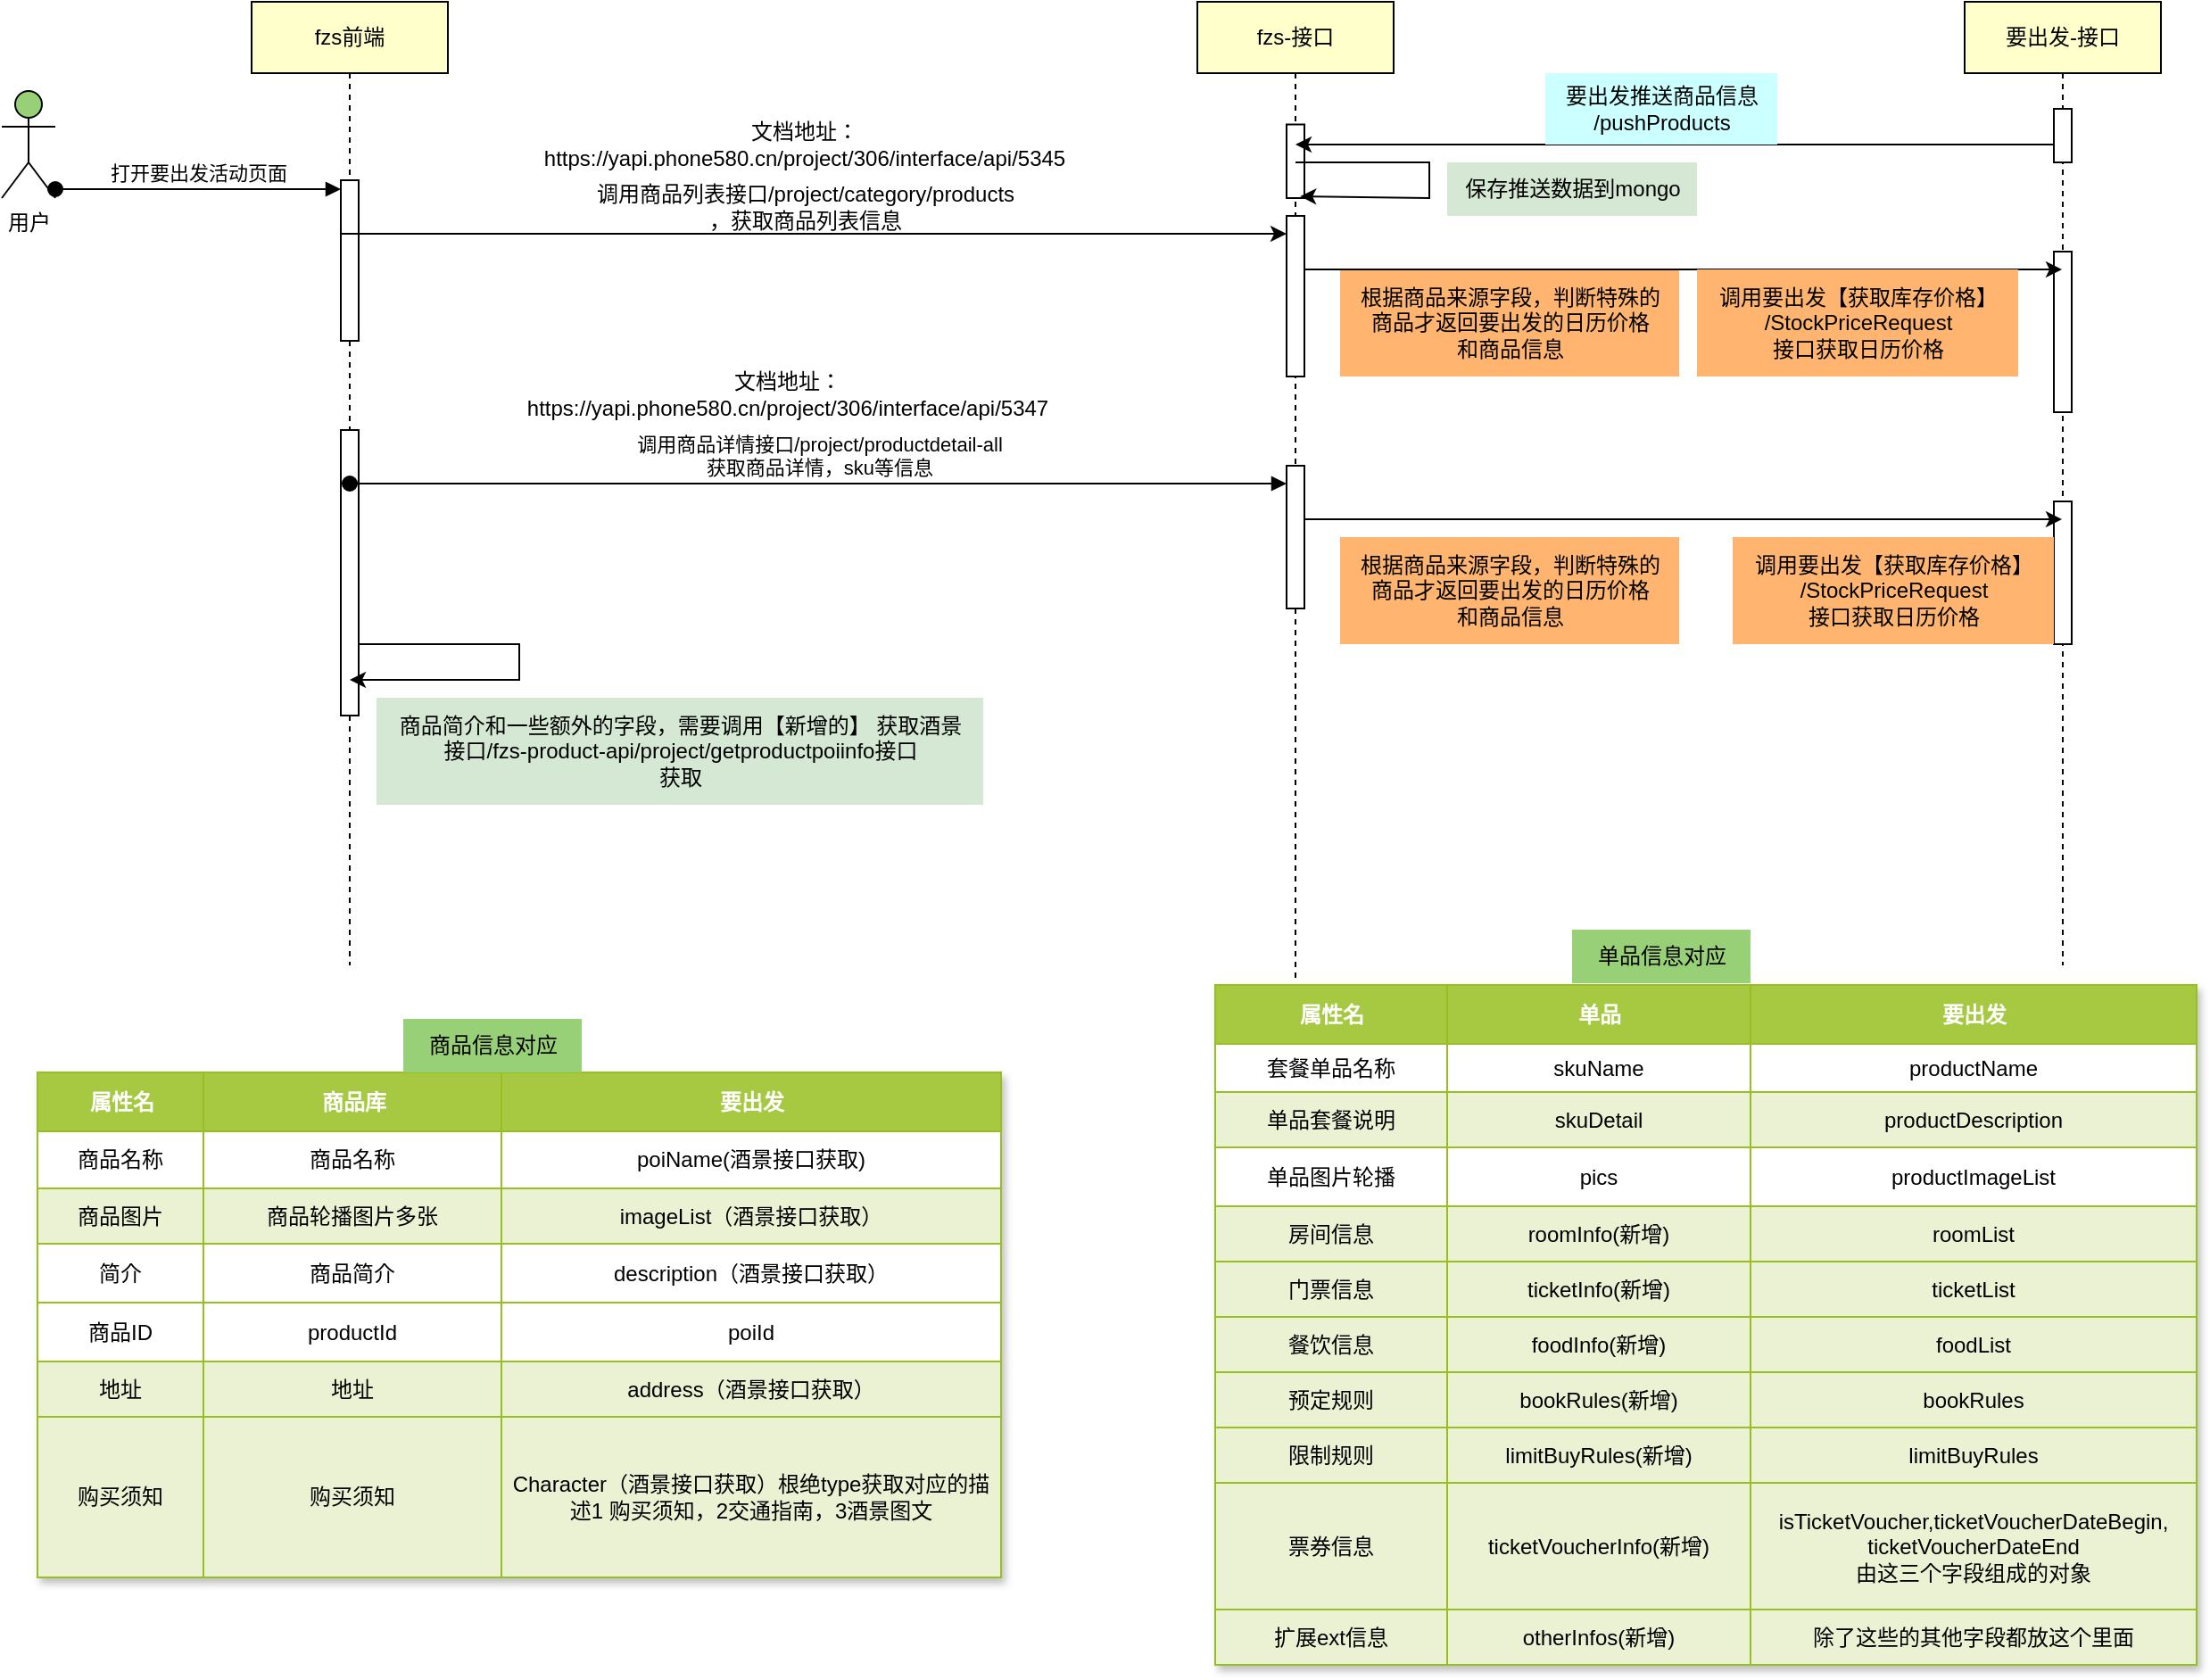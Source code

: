 <mxfile version="21.1.5" type="github">
  <diagram name="Page-1" id="2YBvvXClWsGukQMizWep">
    <mxGraphModel dx="1748" dy="869" grid="1" gridSize="10" guides="1" tooltips="1" connect="1" arrows="1" fold="1" page="1" pageScale="1" pageWidth="850" pageHeight="1100" math="0" shadow="0">
      <root>
        <mxCell id="0" />
        <mxCell id="1" parent="0" />
        <mxCell id="Qe3uZDnWK5ZRe-FWdGD1-7" value="根据商品来源字段，判断特殊的&lt;br&gt;商品才返回要出发的日历价格&lt;br&gt;和商品信息" style="text;html=1;align=center;verticalAlign=middle;resizable=0;points=[];autosize=1;strokeColor=none;fillColor=#FFB570;" vertex="1" parent="1">
          <mxGeometry x="780" y="170" width="190" height="60" as="geometry" />
        </mxCell>
        <mxCell id="aM9ryv3xv72pqoxQDRHE-1" value="fzs前端" style="shape=umlLifeline;perimeter=lifelinePerimeter;whiteSpace=wrap;html=1;container=0;dropTarget=0;collapsible=0;recursiveResize=0;outlineConnect=0;portConstraint=eastwest;newEdgeStyle={&quot;edgeStyle&quot;:&quot;elbowEdgeStyle&quot;,&quot;elbow&quot;:&quot;vertical&quot;,&quot;curved&quot;:0,&quot;rounded&quot;:0};fillColor=#FFFFCC;" parent="1" vertex="1">
          <mxGeometry x="170" y="20" width="110" height="540" as="geometry" />
        </mxCell>
        <mxCell id="aM9ryv3xv72pqoxQDRHE-2" value="" style="html=1;points=[];perimeter=orthogonalPerimeter;outlineConnect=0;targetShapes=umlLifeline;portConstraint=eastwest;newEdgeStyle={&quot;edgeStyle&quot;:&quot;elbowEdgeStyle&quot;,&quot;elbow&quot;:&quot;vertical&quot;,&quot;curved&quot;:0,&quot;rounded&quot;:0};" parent="aM9ryv3xv72pqoxQDRHE-1" vertex="1">
          <mxGeometry x="50" y="100" width="10" height="90" as="geometry" />
        </mxCell>
        <mxCell id="Qe3uZDnWK5ZRe-FWdGD1-24" value="" style="html=1;points=[];perimeter=orthogonalPerimeter;outlineConnect=0;targetShapes=umlLifeline;portConstraint=eastwest;newEdgeStyle={&quot;edgeStyle&quot;:&quot;elbowEdgeStyle&quot;,&quot;elbow&quot;:&quot;vertical&quot;,&quot;curved&quot;:0,&quot;rounded&quot;:0};" vertex="1" parent="aM9ryv3xv72pqoxQDRHE-1">
          <mxGeometry x="50" y="240" width="10" height="160" as="geometry" />
        </mxCell>
        <mxCell id="Qe3uZDnWK5ZRe-FWdGD1-33" value="" style="endArrow=classic;html=1;rounded=0;" edge="1" parent="aM9ryv3xv72pqoxQDRHE-1" source="Qe3uZDnWK5ZRe-FWdGD1-24" target="aM9ryv3xv72pqoxQDRHE-1">
          <mxGeometry width="50" height="50" relative="1" as="geometry">
            <mxPoint x="80" y="360" as="sourcePoint" />
            <mxPoint x="83" y="379" as="targetPoint" />
            <Array as="points">
              <mxPoint x="150" y="360" />
              <mxPoint x="150" y="380" />
            </Array>
          </mxGeometry>
        </mxCell>
        <mxCell id="aM9ryv3xv72pqoxQDRHE-5" value="fzs-接口" style="shape=umlLifeline;perimeter=lifelinePerimeter;whiteSpace=wrap;html=1;container=0;dropTarget=0;collapsible=0;recursiveResize=0;outlineConnect=0;portConstraint=eastwest;newEdgeStyle={&quot;edgeStyle&quot;:&quot;elbowEdgeStyle&quot;,&quot;elbow&quot;:&quot;vertical&quot;,&quot;curved&quot;:0,&quot;rounded&quot;:0};fillColor=#FFFFCC;" parent="1" vertex="1">
          <mxGeometry x="700" y="20" width="110" height="550" as="geometry" />
        </mxCell>
        <mxCell id="Qe3uZDnWK5ZRe-FWdGD1-17" value="" style="html=1;points=[];perimeter=orthogonalPerimeter;outlineConnect=0;targetShapes=umlLifeline;portConstraint=eastwest;newEdgeStyle={&quot;edgeStyle&quot;:&quot;elbowEdgeStyle&quot;,&quot;elbow&quot;:&quot;vertical&quot;,&quot;curved&quot;:0,&quot;rounded&quot;:0};" vertex="1" parent="aM9ryv3xv72pqoxQDRHE-5">
          <mxGeometry x="50" y="68.75" width="10" height="41.25" as="geometry" />
        </mxCell>
        <mxCell id="Qe3uZDnWK5ZRe-FWdGD1-22" value="" style="html=1;points=[];perimeter=orthogonalPerimeter;outlineConnect=0;targetShapes=umlLifeline;portConstraint=eastwest;newEdgeStyle={&quot;edgeStyle&quot;:&quot;elbowEdgeStyle&quot;,&quot;elbow&quot;:&quot;vertical&quot;,&quot;curved&quot;:0,&quot;rounded&quot;:0};" vertex="1" parent="aM9ryv3xv72pqoxQDRHE-5">
          <mxGeometry x="50" y="260" width="10" height="80" as="geometry" />
        </mxCell>
        <mxCell id="Qe3uZDnWK5ZRe-FWdGD1-20" value="" style="endArrow=classic;html=1;rounded=0;entryX=0.76;entryY=0.976;entryDx=0;entryDy=0;entryPerimeter=0;" edge="1" parent="aM9ryv3xv72pqoxQDRHE-5" source="aM9ryv3xv72pqoxQDRHE-5" target="Qe3uZDnWK5ZRe-FWdGD1-17">
          <mxGeometry width="50" height="50" relative="1" as="geometry">
            <mxPoint x="60" y="90" as="sourcePoint" />
            <mxPoint x="110" y="40" as="targetPoint" />
            <Array as="points">
              <mxPoint x="130" y="90" />
              <mxPoint x="130" y="110" />
            </Array>
          </mxGeometry>
        </mxCell>
        <mxCell id="Qe3uZDnWK5ZRe-FWdGD1-1" value="用户" style="shape=umlActor;verticalLabelPosition=bottom;verticalAlign=top;html=1;outlineConnect=0;fillColor=#97D077;" vertex="1" parent="1">
          <mxGeometry x="30" y="70" width="30" height="60" as="geometry" />
        </mxCell>
        <mxCell id="aM9ryv3xv72pqoxQDRHE-3" value="打开要出发活动页面" style="html=1;verticalAlign=bottom;startArrow=oval;endArrow=block;startSize=8;edgeStyle=elbowEdgeStyle;elbow=vertical;curved=0;rounded=0;" parent="1" target="aM9ryv3xv72pqoxQDRHE-2" edge="1" source="Qe3uZDnWK5ZRe-FWdGD1-1">
          <mxGeometry relative="1" as="geometry">
            <mxPoint x="125" y="100" as="sourcePoint" />
          </mxGeometry>
        </mxCell>
        <mxCell id="Qe3uZDnWK5ZRe-FWdGD1-2" value="文档地址：&lt;br&gt;https://yapi.phone580.cn/project/306/interface/api/5345" style="text;html=1;strokeColor=none;fillColor=none;align=center;verticalAlign=middle;whiteSpace=wrap;rounded=0;" vertex="1" parent="1">
          <mxGeometry x="450" y="85" width="60" height="30" as="geometry" />
        </mxCell>
        <mxCell id="Qe3uZDnWK5ZRe-FWdGD1-3" value="要出发-接口" style="shape=umlLifeline;perimeter=lifelinePerimeter;whiteSpace=wrap;html=1;container=0;dropTarget=0;collapsible=0;recursiveResize=0;outlineConnect=0;portConstraint=eastwest;newEdgeStyle={&quot;edgeStyle&quot;:&quot;elbowEdgeStyle&quot;,&quot;elbow&quot;:&quot;vertical&quot;,&quot;curved&quot;:0,&quot;rounded&quot;:0};fillColor=#FFFFCC;" vertex="1" parent="1">
          <mxGeometry x="1130" y="20" width="110" height="540" as="geometry" />
        </mxCell>
        <mxCell id="Qe3uZDnWK5ZRe-FWdGD1-4" value="" style="html=1;points=[];perimeter=orthogonalPerimeter;outlineConnect=0;targetShapes=umlLifeline;portConstraint=eastwest;newEdgeStyle={&quot;edgeStyle&quot;:&quot;elbowEdgeStyle&quot;,&quot;elbow&quot;:&quot;vertical&quot;,&quot;curved&quot;:0,&quot;rounded&quot;:0};" vertex="1" parent="Qe3uZDnWK5ZRe-FWdGD1-3">
          <mxGeometry x="50" y="140" width="10" height="90" as="geometry" />
        </mxCell>
        <mxCell id="Qe3uZDnWK5ZRe-FWdGD1-14" value="" style="html=1;points=[];perimeter=orthogonalPerimeter;outlineConnect=0;targetShapes=umlLifeline;portConstraint=eastwest;newEdgeStyle={&quot;edgeStyle&quot;:&quot;elbowEdgeStyle&quot;,&quot;elbow&quot;:&quot;vertical&quot;,&quot;curved&quot;:0,&quot;rounded&quot;:0};" vertex="1" parent="Qe3uZDnWK5ZRe-FWdGD1-3">
          <mxGeometry x="50" y="60" width="10" height="30" as="geometry" />
        </mxCell>
        <mxCell id="Qe3uZDnWK5ZRe-FWdGD1-28" value="" style="html=1;points=[];perimeter=orthogonalPerimeter;outlineConnect=0;targetShapes=umlLifeline;portConstraint=eastwest;newEdgeStyle={&quot;edgeStyle&quot;:&quot;elbowEdgeStyle&quot;,&quot;elbow&quot;:&quot;vertical&quot;,&quot;curved&quot;:0,&quot;rounded&quot;:0};" vertex="1" parent="Qe3uZDnWK5ZRe-FWdGD1-3">
          <mxGeometry x="50" y="280" width="10" height="80" as="geometry" />
        </mxCell>
        <mxCell id="Qe3uZDnWK5ZRe-FWdGD1-6" value="" style="endArrow=classic;html=1;rounded=0;" edge="1" parent="1" source="aM9ryv3xv72pqoxQDRHE-5" target="Qe3uZDnWK5ZRe-FWdGD1-3">
          <mxGeometry width="50" height="50" relative="1" as="geometry">
            <mxPoint x="760" y="300" as="sourcePoint" />
            <mxPoint x="800" y="100" as="targetPoint" />
            <Array as="points">
              <mxPoint x="770" y="170" />
              <mxPoint x="800" y="170" />
            </Array>
          </mxGeometry>
        </mxCell>
        <mxCell id="Qe3uZDnWK5ZRe-FWdGD1-10" value="" style="endArrow=classic;html=1;rounded=0;" edge="1" parent="1" source="aM9ryv3xv72pqoxQDRHE-6" target="aM9ryv3xv72pqoxQDRHE-5">
          <mxGeometry width="50" height="50" relative="1" as="geometry">
            <mxPoint x="220" y="150" as="sourcePoint" />
            <mxPoint x="270" y="100" as="targetPoint" />
          </mxGeometry>
        </mxCell>
        <mxCell id="Qe3uZDnWK5ZRe-FWdGD1-11" value="" style="endArrow=classic;html=1;rounded=0;" edge="1" parent="1" target="aM9ryv3xv72pqoxQDRHE-6">
          <mxGeometry width="50" height="50" relative="1" as="geometry">
            <mxPoint x="220" y="150" as="sourcePoint" />
            <mxPoint x="755" y="150" as="targetPoint" />
          </mxGeometry>
        </mxCell>
        <mxCell id="aM9ryv3xv72pqoxQDRHE-6" value="" style="html=1;points=[];perimeter=orthogonalPerimeter;outlineConnect=0;targetShapes=umlLifeline;portConstraint=eastwest;newEdgeStyle={&quot;edgeStyle&quot;:&quot;elbowEdgeStyle&quot;,&quot;elbow&quot;:&quot;vertical&quot;,&quot;curved&quot;:0,&quot;rounded&quot;:0};" parent="1" vertex="1">
          <mxGeometry x="750" y="140" width="10" height="90" as="geometry" />
        </mxCell>
        <mxCell id="Qe3uZDnWK5ZRe-FWdGD1-12" value="调用商品列表接口/project/category/products&lt;br&gt;，获取商品列表信息" style="text;html=1;align=center;verticalAlign=middle;resizable=0;points=[];autosize=1;strokeColor=none;fillColor=none;" vertex="1" parent="1">
          <mxGeometry x="350" y="115" width="260" height="40" as="geometry" />
        </mxCell>
        <mxCell id="Qe3uZDnWK5ZRe-FWdGD1-13" value="调用要出发【获取库存价格】&lt;br&gt;/StockPriceRequest&lt;br&gt;接口获取日历价格" style="text;html=1;align=center;verticalAlign=middle;resizable=0;points=[];autosize=1;strokeColor=none;fillColor=#FFB570;" vertex="1" parent="1">
          <mxGeometry x="980" y="170" width="180" height="60" as="geometry" />
        </mxCell>
        <mxCell id="Qe3uZDnWK5ZRe-FWdGD1-15" value="" style="endArrow=classic;html=1;rounded=0;" edge="1" parent="1" target="aM9ryv3xv72pqoxQDRHE-5">
          <mxGeometry width="50" height="50" relative="1" as="geometry">
            <mxPoint x="1180" y="100" as="sourcePoint" />
            <mxPoint x="1230" y="50" as="targetPoint" />
          </mxGeometry>
        </mxCell>
        <mxCell id="Qe3uZDnWK5ZRe-FWdGD1-16" value="要出发推送商品信息&lt;br&gt;/pushProducts" style="text;html=1;align=center;verticalAlign=middle;resizable=0;points=[];autosize=1;strokeColor=none;fillColor=#CCFFFF;" vertex="1" parent="1">
          <mxGeometry x="895" y="60" width="130" height="40" as="geometry" />
        </mxCell>
        <mxCell id="Qe3uZDnWK5ZRe-FWdGD1-21" value="保存推送数据到mongo" style="text;html=1;align=center;verticalAlign=middle;resizable=0;points=[];autosize=1;strokeColor=none;fillColor=#D5E8D4;" vertex="1" parent="1">
          <mxGeometry x="840" y="110" width="140" height="30" as="geometry" />
        </mxCell>
        <mxCell id="Qe3uZDnWK5ZRe-FWdGD1-23" value="调用商品详情接口/project/productdetail-all&lt;br&gt;获取商品详情，sku等信息" style="html=1;verticalAlign=bottom;startArrow=oval;endArrow=block;startSize=8;edgeStyle=elbowEdgeStyle;elbow=vertical;curved=0;rounded=0;" edge="1" target="Qe3uZDnWK5ZRe-FWdGD1-22" parent="1" source="aM9ryv3xv72pqoxQDRHE-1">
          <mxGeometry relative="1" as="geometry">
            <mxPoint x="690" y="310" as="sourcePoint" />
            <Array as="points">
              <mxPoint x="710" y="290" />
            </Array>
          </mxGeometry>
        </mxCell>
        <mxCell id="Qe3uZDnWK5ZRe-FWdGD1-25" value="文档地址：&lt;br&gt;https://yapi.phone580.cn/project/306/interface/api/5347" style="text;html=1;align=center;verticalAlign=middle;resizable=0;points=[];autosize=1;strokeColor=none;fillColor=none;" vertex="1" parent="1">
          <mxGeometry x="310" y="220" width="320" height="40" as="geometry" />
        </mxCell>
        <mxCell id="Qe3uZDnWK5ZRe-FWdGD1-29" value="" style="endArrow=classic;html=1;rounded=0;" edge="1" parent="1" target="Qe3uZDnWK5ZRe-FWdGD1-3">
          <mxGeometry width="50" height="50" relative="1" as="geometry">
            <mxPoint x="760" y="310" as="sourcePoint" />
            <mxPoint x="810" y="260" as="targetPoint" />
          </mxGeometry>
        </mxCell>
        <mxCell id="Qe3uZDnWK5ZRe-FWdGD1-30" value="根据商品来源字段，判断特殊的&lt;br&gt;商品才返回要出发的日历价格&lt;br&gt;和商品信息" style="text;html=1;align=center;verticalAlign=middle;resizable=0;points=[];autosize=1;strokeColor=none;fillColor=#FFB570;" vertex="1" parent="1">
          <mxGeometry x="780" y="320" width="190" height="60" as="geometry" />
        </mxCell>
        <mxCell id="Qe3uZDnWK5ZRe-FWdGD1-31" value="调用要出发【获取库存价格】&lt;br&gt;/StockPriceRequest&lt;br&gt;接口获取日历价格" style="text;html=1;align=center;verticalAlign=middle;resizable=0;points=[];autosize=1;strokeColor=none;fillColor=#FFB570;" vertex="1" parent="1">
          <mxGeometry x="1000" y="320" width="180" height="60" as="geometry" />
        </mxCell>
        <mxCell id="Qe3uZDnWK5ZRe-FWdGD1-34" value="商品简介和一些额外的字段，需要调用【新增的】 获取酒景&lt;br&gt;接口/fzs-product-api/project/getproductpoiinfo接口&lt;br&gt;获取" style="text;html=1;align=center;verticalAlign=middle;resizable=0;points=[];autosize=1;strokeColor=none;fillColor=#D5E8D4;" vertex="1" parent="1">
          <mxGeometry x="240" y="410" width="340" height="60" as="geometry" />
        </mxCell>
        <mxCell id="Qe3uZDnWK5ZRe-FWdGD1-56" value="Assets" style="childLayout=tableLayout;recursiveResize=0;strokeColor=#98bf21;fillColor=#A7C942;shadow=1;" vertex="1" parent="1">
          <mxGeometry x="50" y="620" width="540" height="283" as="geometry" />
        </mxCell>
        <mxCell id="Qe3uZDnWK5ZRe-FWdGD1-57" style="shape=tableRow;horizontal=0;startSize=0;swimlaneHead=0;swimlaneBody=0;top=0;left=0;bottom=0;right=0;dropTarget=0;collapsible=0;recursiveResize=0;expand=0;fontStyle=0;strokeColor=inherit;fillColor=#ffffff;" vertex="1" parent="Qe3uZDnWK5ZRe-FWdGD1-56">
          <mxGeometry width="540" height="33" as="geometry" />
        </mxCell>
        <mxCell id="Qe3uZDnWK5ZRe-FWdGD1-58" value="属性名" style="connectable=0;recursiveResize=0;strokeColor=inherit;fillColor=#A7C942;align=center;fontStyle=1;fontColor=#FFFFFF;html=1;" vertex="1" parent="Qe3uZDnWK5ZRe-FWdGD1-57">
          <mxGeometry width="93" height="33" as="geometry">
            <mxRectangle width="93" height="33" as="alternateBounds" />
          </mxGeometry>
        </mxCell>
        <mxCell id="Qe3uZDnWK5ZRe-FWdGD1-59" value="商品库" style="connectable=0;recursiveResize=0;strokeColor=inherit;fillColor=#A7C942;align=center;fontStyle=1;fontColor=#FFFFFF;html=1;" vertex="1" parent="Qe3uZDnWK5ZRe-FWdGD1-57">
          <mxGeometry x="93" width="167" height="33" as="geometry">
            <mxRectangle width="167" height="33" as="alternateBounds" />
          </mxGeometry>
        </mxCell>
        <mxCell id="Qe3uZDnWK5ZRe-FWdGD1-60" value="要出发" style="connectable=0;recursiveResize=0;strokeColor=inherit;fillColor=#A7C942;align=center;fontStyle=1;fontColor=#FFFFFF;html=1;" vertex="1" parent="Qe3uZDnWK5ZRe-FWdGD1-57">
          <mxGeometry x="260" width="280" height="33" as="geometry">
            <mxRectangle width="280" height="33" as="alternateBounds" />
          </mxGeometry>
        </mxCell>
        <mxCell id="Qe3uZDnWK5ZRe-FWdGD1-61" value="" style="shape=tableRow;horizontal=0;startSize=0;swimlaneHead=0;swimlaneBody=0;top=0;left=0;bottom=0;right=0;dropTarget=0;collapsible=0;recursiveResize=0;expand=0;fontStyle=0;strokeColor=inherit;fillColor=#ffffff;" vertex="1" parent="Qe3uZDnWK5ZRe-FWdGD1-56">
          <mxGeometry y="33" width="540" height="32" as="geometry" />
        </mxCell>
        <mxCell id="Qe3uZDnWK5ZRe-FWdGD1-62" value="商品名称" style="connectable=0;recursiveResize=0;strokeColor=inherit;fillColor=inherit;align=center;whiteSpace=wrap;html=1;" vertex="1" parent="Qe3uZDnWK5ZRe-FWdGD1-61">
          <mxGeometry width="93" height="32" as="geometry">
            <mxRectangle width="93" height="32" as="alternateBounds" />
          </mxGeometry>
        </mxCell>
        <mxCell id="Qe3uZDnWK5ZRe-FWdGD1-63" value="商品名称" style="connectable=0;recursiveResize=0;strokeColor=inherit;fillColor=inherit;align=center;whiteSpace=wrap;html=1;" vertex="1" parent="Qe3uZDnWK5ZRe-FWdGD1-61">
          <mxGeometry x="93" width="167" height="32" as="geometry">
            <mxRectangle width="167" height="32" as="alternateBounds" />
          </mxGeometry>
        </mxCell>
        <mxCell id="Qe3uZDnWK5ZRe-FWdGD1-64" value="poiName(酒景接口获取)" style="connectable=0;recursiveResize=0;strokeColor=inherit;fillColor=inherit;align=center;whiteSpace=wrap;html=1;" vertex="1" parent="Qe3uZDnWK5ZRe-FWdGD1-61">
          <mxGeometry x="260" width="280" height="32" as="geometry">
            <mxRectangle width="280" height="32" as="alternateBounds" />
          </mxGeometry>
        </mxCell>
        <mxCell id="Qe3uZDnWK5ZRe-FWdGD1-65" value="" style="shape=tableRow;horizontal=0;startSize=0;swimlaneHead=0;swimlaneBody=0;top=0;left=0;bottom=0;right=0;dropTarget=0;collapsible=0;recursiveResize=0;expand=0;fontStyle=1;strokeColor=inherit;fillColor=#EAF2D3;" vertex="1" parent="Qe3uZDnWK5ZRe-FWdGD1-56">
          <mxGeometry y="65" width="540" height="31" as="geometry" />
        </mxCell>
        <mxCell id="Qe3uZDnWK5ZRe-FWdGD1-66" value="商品图片" style="connectable=0;recursiveResize=0;strokeColor=inherit;fillColor=inherit;whiteSpace=wrap;html=1;" vertex="1" parent="Qe3uZDnWK5ZRe-FWdGD1-65">
          <mxGeometry width="93" height="31" as="geometry">
            <mxRectangle width="93" height="31" as="alternateBounds" />
          </mxGeometry>
        </mxCell>
        <mxCell id="Qe3uZDnWK5ZRe-FWdGD1-67" value="商品轮播图片多张" style="connectable=0;recursiveResize=0;strokeColor=inherit;fillColor=inherit;whiteSpace=wrap;html=1;" vertex="1" parent="Qe3uZDnWK5ZRe-FWdGD1-65">
          <mxGeometry x="93" width="167" height="31" as="geometry">
            <mxRectangle width="167" height="31" as="alternateBounds" />
          </mxGeometry>
        </mxCell>
        <mxCell id="Qe3uZDnWK5ZRe-FWdGD1-68" value="imageList（酒景接口获取）" style="connectable=0;recursiveResize=0;strokeColor=inherit;fillColor=inherit;whiteSpace=wrap;html=1;" vertex="1" parent="Qe3uZDnWK5ZRe-FWdGD1-65">
          <mxGeometry x="260" width="280" height="31" as="geometry">
            <mxRectangle width="280" height="31" as="alternateBounds" />
          </mxGeometry>
        </mxCell>
        <mxCell id="Qe3uZDnWK5ZRe-FWdGD1-129" value="" style="shape=tableRow;horizontal=0;startSize=0;swimlaneHead=0;swimlaneBody=0;top=0;left=0;bottom=0;right=0;dropTarget=0;collapsible=0;recursiveResize=0;expand=0;fontStyle=0;strokeColor=inherit;fillColor=#ffffff;" vertex="1" parent="Qe3uZDnWK5ZRe-FWdGD1-56">
          <mxGeometry y="96" width="540" height="33" as="geometry" />
        </mxCell>
        <mxCell id="Qe3uZDnWK5ZRe-FWdGD1-130" value="简介" style="connectable=0;recursiveResize=0;strokeColor=inherit;fillColor=inherit;fontStyle=0;align=center;whiteSpace=wrap;html=1;" vertex="1" parent="Qe3uZDnWK5ZRe-FWdGD1-129">
          <mxGeometry width="93" height="33" as="geometry">
            <mxRectangle width="93" height="33" as="alternateBounds" />
          </mxGeometry>
        </mxCell>
        <mxCell id="Qe3uZDnWK5ZRe-FWdGD1-131" value="商品简介" style="connectable=0;recursiveResize=0;strokeColor=inherit;fillColor=inherit;fontStyle=0;align=center;whiteSpace=wrap;html=1;" vertex="1" parent="Qe3uZDnWK5ZRe-FWdGD1-129">
          <mxGeometry x="93" width="167" height="33" as="geometry">
            <mxRectangle width="167" height="33" as="alternateBounds" />
          </mxGeometry>
        </mxCell>
        <mxCell id="Qe3uZDnWK5ZRe-FWdGD1-132" value="description（酒景接口获取）" style="connectable=0;recursiveResize=0;strokeColor=inherit;fillColor=inherit;fontStyle=0;align=center;whiteSpace=wrap;html=1;" vertex="1" parent="Qe3uZDnWK5ZRe-FWdGD1-129">
          <mxGeometry x="260" width="280" height="33" as="geometry">
            <mxRectangle width="280" height="33" as="alternateBounds" />
          </mxGeometry>
        </mxCell>
        <mxCell id="Qe3uZDnWK5ZRe-FWdGD1-69" value="" style="shape=tableRow;horizontal=0;startSize=0;swimlaneHead=0;swimlaneBody=0;top=0;left=0;bottom=0;right=0;dropTarget=0;collapsible=0;recursiveResize=0;expand=0;fontStyle=0;strokeColor=inherit;fillColor=#ffffff;" vertex="1" parent="Qe3uZDnWK5ZRe-FWdGD1-56">
          <mxGeometry y="129" width="540" height="33" as="geometry" />
        </mxCell>
        <mxCell id="Qe3uZDnWK5ZRe-FWdGD1-70" value="商品ID" style="connectable=0;recursiveResize=0;strokeColor=inherit;fillColor=inherit;fontStyle=0;align=center;whiteSpace=wrap;html=1;" vertex="1" parent="Qe3uZDnWK5ZRe-FWdGD1-69">
          <mxGeometry width="93" height="33" as="geometry">
            <mxRectangle width="93" height="33" as="alternateBounds" />
          </mxGeometry>
        </mxCell>
        <mxCell id="Qe3uZDnWK5ZRe-FWdGD1-71" value="productId" style="connectable=0;recursiveResize=0;strokeColor=inherit;fillColor=inherit;fontStyle=0;align=center;whiteSpace=wrap;html=1;" vertex="1" parent="Qe3uZDnWK5ZRe-FWdGD1-69">
          <mxGeometry x="93" width="167" height="33" as="geometry">
            <mxRectangle width="167" height="33" as="alternateBounds" />
          </mxGeometry>
        </mxCell>
        <mxCell id="Qe3uZDnWK5ZRe-FWdGD1-72" value="poiId" style="connectable=0;recursiveResize=0;strokeColor=inherit;fillColor=inherit;fontStyle=0;align=center;whiteSpace=wrap;html=1;" vertex="1" parent="Qe3uZDnWK5ZRe-FWdGD1-69">
          <mxGeometry x="260" width="280" height="33" as="geometry">
            <mxRectangle width="280" height="33" as="alternateBounds" />
          </mxGeometry>
        </mxCell>
        <mxCell id="Qe3uZDnWK5ZRe-FWdGD1-77" value="" style="shape=tableRow;horizontal=0;startSize=0;swimlaneHead=0;swimlaneBody=0;top=0;left=0;bottom=0;right=0;dropTarget=0;collapsible=0;recursiveResize=0;expand=0;fontStyle=1;strokeColor=inherit;fillColor=#EAF2D3;" vertex="1" parent="Qe3uZDnWK5ZRe-FWdGD1-56">
          <mxGeometry y="162" width="540" height="31" as="geometry" />
        </mxCell>
        <mxCell id="Qe3uZDnWK5ZRe-FWdGD1-78" value="地址" style="connectable=0;recursiveResize=0;strokeColor=inherit;fillColor=inherit;whiteSpace=wrap;html=1;" vertex="1" parent="Qe3uZDnWK5ZRe-FWdGD1-77">
          <mxGeometry width="93" height="31" as="geometry">
            <mxRectangle width="93" height="31" as="alternateBounds" />
          </mxGeometry>
        </mxCell>
        <mxCell id="Qe3uZDnWK5ZRe-FWdGD1-79" value="地址" style="connectable=0;recursiveResize=0;strokeColor=inherit;fillColor=inherit;whiteSpace=wrap;html=1;" vertex="1" parent="Qe3uZDnWK5ZRe-FWdGD1-77">
          <mxGeometry x="93" width="167" height="31" as="geometry">
            <mxRectangle width="167" height="31" as="alternateBounds" />
          </mxGeometry>
        </mxCell>
        <mxCell id="Qe3uZDnWK5ZRe-FWdGD1-80" value="address（酒景接口获取）" style="connectable=0;recursiveResize=0;strokeColor=inherit;fillColor=inherit;whiteSpace=wrap;html=1;" vertex="1" parent="Qe3uZDnWK5ZRe-FWdGD1-77">
          <mxGeometry x="260" width="280" height="31" as="geometry">
            <mxRectangle width="280" height="31" as="alternateBounds" />
          </mxGeometry>
        </mxCell>
        <mxCell id="Qe3uZDnWK5ZRe-FWdGD1-73" value="" style="shape=tableRow;horizontal=0;startSize=0;swimlaneHead=0;swimlaneBody=0;top=0;left=0;bottom=0;right=0;dropTarget=0;collapsible=0;recursiveResize=0;expand=0;fontStyle=1;strokeColor=inherit;fillColor=#EAF2D3;" vertex="1" parent="Qe3uZDnWK5ZRe-FWdGD1-56">
          <mxGeometry y="193" width="540" height="90" as="geometry" />
        </mxCell>
        <mxCell id="Qe3uZDnWK5ZRe-FWdGD1-74" value="购买须知" style="connectable=0;recursiveResize=0;strokeColor=inherit;fillColor=inherit;whiteSpace=wrap;html=1;" vertex="1" parent="Qe3uZDnWK5ZRe-FWdGD1-73">
          <mxGeometry width="93" height="90" as="geometry">
            <mxRectangle width="93" height="90" as="alternateBounds" />
          </mxGeometry>
        </mxCell>
        <mxCell id="Qe3uZDnWK5ZRe-FWdGD1-75" value="购买须知" style="connectable=0;recursiveResize=0;strokeColor=inherit;fillColor=inherit;whiteSpace=wrap;html=1;" vertex="1" parent="Qe3uZDnWK5ZRe-FWdGD1-73">
          <mxGeometry x="93" width="167" height="90" as="geometry">
            <mxRectangle width="167" height="90" as="alternateBounds" />
          </mxGeometry>
        </mxCell>
        <mxCell id="Qe3uZDnWK5ZRe-FWdGD1-76" value="Character（酒景接口获取）根绝type获取对应的描述1 购买须知，2交通指南，3酒景图文" style="connectable=0;recursiveResize=0;strokeColor=inherit;fillColor=inherit;whiteSpace=wrap;html=1;" vertex="1" parent="Qe3uZDnWK5ZRe-FWdGD1-73">
          <mxGeometry x="260" width="280" height="90" as="geometry">
            <mxRectangle width="280" height="90" as="alternateBounds" />
          </mxGeometry>
        </mxCell>
        <mxCell id="Qe3uZDnWK5ZRe-FWdGD1-85" value="商品信息对应" style="text;html=1;align=center;verticalAlign=middle;resizable=0;points=[];autosize=1;strokeColor=none;fillColor=#97D077;" vertex="1" parent="1">
          <mxGeometry x="255" y="590" width="100" height="30" as="geometry" />
        </mxCell>
        <mxCell id="Qe3uZDnWK5ZRe-FWdGD1-86" value="Assets" style="childLayout=tableLayout;recursiveResize=0;strokeColor=#98bf21;fillColor=#A7C942;shadow=1;" vertex="1" parent="1">
          <mxGeometry x="710" y="571" width="550" height="381" as="geometry" />
        </mxCell>
        <mxCell id="Qe3uZDnWK5ZRe-FWdGD1-87" style="shape=tableRow;horizontal=0;startSize=0;swimlaneHead=0;swimlaneBody=0;top=0;left=0;bottom=0;right=0;dropTarget=0;collapsible=0;recursiveResize=0;expand=0;fontStyle=0;strokeColor=inherit;fillColor=#ffffff;" vertex="1" parent="Qe3uZDnWK5ZRe-FWdGD1-86">
          <mxGeometry width="550" height="33" as="geometry" />
        </mxCell>
        <mxCell id="Qe3uZDnWK5ZRe-FWdGD1-88" value="属性名" style="connectable=0;recursiveResize=0;strokeColor=inherit;fillColor=#A7C942;align=center;fontStyle=1;fontColor=#FFFFFF;html=1;" vertex="1" parent="Qe3uZDnWK5ZRe-FWdGD1-87">
          <mxGeometry width="130" height="33" as="geometry">
            <mxRectangle width="130" height="33" as="alternateBounds" />
          </mxGeometry>
        </mxCell>
        <mxCell id="Qe3uZDnWK5ZRe-FWdGD1-89" value="单品" style="connectable=0;recursiveResize=0;strokeColor=inherit;fillColor=#A7C942;align=center;fontStyle=1;fontColor=#FFFFFF;html=1;" vertex="1" parent="Qe3uZDnWK5ZRe-FWdGD1-87">
          <mxGeometry x="130" width="170" height="33" as="geometry">
            <mxRectangle width="170" height="33" as="alternateBounds" />
          </mxGeometry>
        </mxCell>
        <mxCell id="Qe3uZDnWK5ZRe-FWdGD1-90" value="要出发" style="connectable=0;recursiveResize=0;strokeColor=inherit;fillColor=#A7C942;align=center;fontStyle=1;fontColor=#FFFFFF;html=1;" vertex="1" parent="Qe3uZDnWK5ZRe-FWdGD1-87">
          <mxGeometry x="300" width="250" height="33" as="geometry">
            <mxRectangle width="250" height="33" as="alternateBounds" />
          </mxGeometry>
        </mxCell>
        <mxCell id="Qe3uZDnWK5ZRe-FWdGD1-91" value="" style="shape=tableRow;horizontal=0;startSize=0;swimlaneHead=0;swimlaneBody=0;top=0;left=0;bottom=0;right=0;dropTarget=0;collapsible=0;recursiveResize=0;expand=0;fontStyle=0;strokeColor=inherit;fillColor=#ffffff;" vertex="1" parent="Qe3uZDnWK5ZRe-FWdGD1-86">
          <mxGeometry y="33" width="550" height="27" as="geometry" />
        </mxCell>
        <mxCell id="Qe3uZDnWK5ZRe-FWdGD1-92" value="套餐单品名称" style="connectable=0;recursiveResize=0;strokeColor=inherit;fillColor=inherit;align=center;whiteSpace=wrap;html=1;" vertex="1" parent="Qe3uZDnWK5ZRe-FWdGD1-91">
          <mxGeometry width="130" height="27" as="geometry">
            <mxRectangle width="130" height="27" as="alternateBounds" />
          </mxGeometry>
        </mxCell>
        <mxCell id="Qe3uZDnWK5ZRe-FWdGD1-93" value="skuName" style="connectable=0;recursiveResize=0;strokeColor=inherit;fillColor=inherit;align=center;whiteSpace=wrap;html=1;" vertex="1" parent="Qe3uZDnWK5ZRe-FWdGD1-91">
          <mxGeometry x="130" width="170" height="27" as="geometry">
            <mxRectangle width="170" height="27" as="alternateBounds" />
          </mxGeometry>
        </mxCell>
        <mxCell id="Qe3uZDnWK5ZRe-FWdGD1-94" value="productName" style="connectable=0;recursiveResize=0;strokeColor=inherit;fillColor=inherit;align=center;whiteSpace=wrap;html=1;" vertex="1" parent="Qe3uZDnWK5ZRe-FWdGD1-91">
          <mxGeometry x="300" width="250" height="27" as="geometry">
            <mxRectangle width="250" height="27" as="alternateBounds" />
          </mxGeometry>
        </mxCell>
        <mxCell id="Qe3uZDnWK5ZRe-FWdGD1-95" value="" style="shape=tableRow;horizontal=0;startSize=0;swimlaneHead=0;swimlaneBody=0;top=0;left=0;bottom=0;right=0;dropTarget=0;collapsible=0;recursiveResize=0;expand=0;fontStyle=1;strokeColor=inherit;fillColor=#EAF2D3;" vertex="1" parent="Qe3uZDnWK5ZRe-FWdGD1-86">
          <mxGeometry y="60" width="550" height="31" as="geometry" />
        </mxCell>
        <mxCell id="Qe3uZDnWK5ZRe-FWdGD1-96" value="单品套餐说明" style="connectable=0;recursiveResize=0;strokeColor=inherit;fillColor=inherit;whiteSpace=wrap;html=1;" vertex="1" parent="Qe3uZDnWK5ZRe-FWdGD1-95">
          <mxGeometry width="130" height="31" as="geometry">
            <mxRectangle width="130" height="31" as="alternateBounds" />
          </mxGeometry>
        </mxCell>
        <mxCell id="Qe3uZDnWK5ZRe-FWdGD1-97" value="skuDetail" style="connectable=0;recursiveResize=0;strokeColor=inherit;fillColor=inherit;whiteSpace=wrap;html=1;" vertex="1" parent="Qe3uZDnWK5ZRe-FWdGD1-95">
          <mxGeometry x="130" width="170" height="31" as="geometry">
            <mxRectangle width="170" height="31" as="alternateBounds" />
          </mxGeometry>
        </mxCell>
        <mxCell id="Qe3uZDnWK5ZRe-FWdGD1-98" value="productDescription" style="connectable=0;recursiveResize=0;strokeColor=inherit;fillColor=inherit;whiteSpace=wrap;html=1;" vertex="1" parent="Qe3uZDnWK5ZRe-FWdGD1-95">
          <mxGeometry x="300" width="250" height="31" as="geometry">
            <mxRectangle width="250" height="31" as="alternateBounds" />
          </mxGeometry>
        </mxCell>
        <mxCell id="Qe3uZDnWK5ZRe-FWdGD1-99" value="" style="shape=tableRow;horizontal=0;startSize=0;swimlaneHead=0;swimlaneBody=0;top=0;left=0;bottom=0;right=0;dropTarget=0;collapsible=0;recursiveResize=0;expand=0;fontStyle=0;strokeColor=inherit;fillColor=#ffffff;" vertex="1" parent="Qe3uZDnWK5ZRe-FWdGD1-86">
          <mxGeometry y="91" width="550" height="33" as="geometry" />
        </mxCell>
        <mxCell id="Qe3uZDnWK5ZRe-FWdGD1-100" value="单品图片轮播" style="connectable=0;recursiveResize=0;strokeColor=inherit;fillColor=inherit;fontStyle=0;align=center;whiteSpace=wrap;html=1;" vertex="1" parent="Qe3uZDnWK5ZRe-FWdGD1-99">
          <mxGeometry width="130" height="33" as="geometry">
            <mxRectangle width="130" height="33" as="alternateBounds" />
          </mxGeometry>
        </mxCell>
        <mxCell id="Qe3uZDnWK5ZRe-FWdGD1-101" value="pics" style="connectable=0;recursiveResize=0;strokeColor=inherit;fillColor=inherit;fontStyle=0;align=center;whiteSpace=wrap;html=1;" vertex="1" parent="Qe3uZDnWK5ZRe-FWdGD1-99">
          <mxGeometry x="130" width="170" height="33" as="geometry">
            <mxRectangle width="170" height="33" as="alternateBounds" />
          </mxGeometry>
        </mxCell>
        <mxCell id="Qe3uZDnWK5ZRe-FWdGD1-102" value="productImageList" style="connectable=0;recursiveResize=0;strokeColor=inherit;fillColor=inherit;fontStyle=0;align=center;whiteSpace=wrap;html=1;" vertex="1" parent="Qe3uZDnWK5ZRe-FWdGD1-99">
          <mxGeometry x="300" width="250" height="33" as="geometry">
            <mxRectangle width="250" height="33" as="alternateBounds" />
          </mxGeometry>
        </mxCell>
        <mxCell id="Qe3uZDnWK5ZRe-FWdGD1-133" value="" style="shape=tableRow;horizontal=0;startSize=0;swimlaneHead=0;swimlaneBody=0;top=0;left=0;bottom=0;right=0;dropTarget=0;collapsible=0;recursiveResize=0;expand=0;fontStyle=1;strokeColor=inherit;fillColor=#EAF2D3;" vertex="1" parent="Qe3uZDnWK5ZRe-FWdGD1-86">
          <mxGeometry y="124" width="550" height="31" as="geometry" />
        </mxCell>
        <mxCell id="Qe3uZDnWK5ZRe-FWdGD1-134" value="房间信息" style="connectable=0;recursiveResize=0;strokeColor=inherit;fillColor=inherit;whiteSpace=wrap;html=1;" vertex="1" parent="Qe3uZDnWK5ZRe-FWdGD1-133">
          <mxGeometry width="130" height="31" as="geometry">
            <mxRectangle width="130" height="31" as="alternateBounds" />
          </mxGeometry>
        </mxCell>
        <mxCell id="Qe3uZDnWK5ZRe-FWdGD1-135" value="roomInfo(新增)" style="connectable=0;recursiveResize=0;strokeColor=inherit;fillColor=inherit;whiteSpace=wrap;html=1;" vertex="1" parent="Qe3uZDnWK5ZRe-FWdGD1-133">
          <mxGeometry x="130" width="170" height="31" as="geometry">
            <mxRectangle width="170" height="31" as="alternateBounds" />
          </mxGeometry>
        </mxCell>
        <mxCell id="Qe3uZDnWK5ZRe-FWdGD1-136" value="roomList" style="connectable=0;recursiveResize=0;strokeColor=inherit;fillColor=inherit;whiteSpace=wrap;html=1;" vertex="1" parent="Qe3uZDnWK5ZRe-FWdGD1-133">
          <mxGeometry x="300" width="250" height="31" as="geometry">
            <mxRectangle width="250" height="31" as="alternateBounds" />
          </mxGeometry>
        </mxCell>
        <mxCell id="Qe3uZDnWK5ZRe-FWdGD1-137" value="" style="shape=tableRow;horizontal=0;startSize=0;swimlaneHead=0;swimlaneBody=0;top=0;left=0;bottom=0;right=0;dropTarget=0;collapsible=0;recursiveResize=0;expand=0;fontStyle=1;strokeColor=inherit;fillColor=#EAF2D3;" vertex="1" parent="Qe3uZDnWK5ZRe-FWdGD1-86">
          <mxGeometry y="155" width="550" height="31" as="geometry" />
        </mxCell>
        <mxCell id="Qe3uZDnWK5ZRe-FWdGD1-138" value="门票信息" style="connectable=0;recursiveResize=0;strokeColor=inherit;fillColor=inherit;whiteSpace=wrap;html=1;" vertex="1" parent="Qe3uZDnWK5ZRe-FWdGD1-137">
          <mxGeometry width="130" height="31" as="geometry">
            <mxRectangle width="130" height="31" as="alternateBounds" />
          </mxGeometry>
        </mxCell>
        <mxCell id="Qe3uZDnWK5ZRe-FWdGD1-139" value="ticketInfo(新增)" style="connectable=0;recursiveResize=0;strokeColor=inherit;fillColor=inherit;whiteSpace=wrap;html=1;" vertex="1" parent="Qe3uZDnWK5ZRe-FWdGD1-137">
          <mxGeometry x="130" width="170" height="31" as="geometry">
            <mxRectangle width="170" height="31" as="alternateBounds" />
          </mxGeometry>
        </mxCell>
        <mxCell id="Qe3uZDnWK5ZRe-FWdGD1-140" value="ticketList" style="connectable=0;recursiveResize=0;strokeColor=inherit;fillColor=inherit;whiteSpace=wrap;html=1;" vertex="1" parent="Qe3uZDnWK5ZRe-FWdGD1-137">
          <mxGeometry x="300" width="250" height="31" as="geometry">
            <mxRectangle width="250" height="31" as="alternateBounds" />
          </mxGeometry>
        </mxCell>
        <mxCell id="Qe3uZDnWK5ZRe-FWdGD1-141" value="" style="shape=tableRow;horizontal=0;startSize=0;swimlaneHead=0;swimlaneBody=0;top=0;left=0;bottom=0;right=0;dropTarget=0;collapsible=0;recursiveResize=0;expand=0;fontStyle=1;strokeColor=inherit;fillColor=#EAF2D3;" vertex="1" parent="Qe3uZDnWK5ZRe-FWdGD1-86">
          <mxGeometry y="186" width="550" height="31" as="geometry" />
        </mxCell>
        <mxCell id="Qe3uZDnWK5ZRe-FWdGD1-142" value="餐饮信息" style="connectable=0;recursiveResize=0;strokeColor=inherit;fillColor=inherit;whiteSpace=wrap;html=1;" vertex="1" parent="Qe3uZDnWK5ZRe-FWdGD1-141">
          <mxGeometry width="130" height="31" as="geometry">
            <mxRectangle width="130" height="31" as="alternateBounds" />
          </mxGeometry>
        </mxCell>
        <mxCell id="Qe3uZDnWK5ZRe-FWdGD1-143" value="foodInfo(新增)" style="connectable=0;recursiveResize=0;strokeColor=inherit;fillColor=inherit;whiteSpace=wrap;html=1;" vertex="1" parent="Qe3uZDnWK5ZRe-FWdGD1-141">
          <mxGeometry x="130" width="170" height="31" as="geometry">
            <mxRectangle width="170" height="31" as="alternateBounds" />
          </mxGeometry>
        </mxCell>
        <mxCell id="Qe3uZDnWK5ZRe-FWdGD1-144" value="foodList" style="connectable=0;recursiveResize=0;strokeColor=inherit;fillColor=inherit;whiteSpace=wrap;html=1;" vertex="1" parent="Qe3uZDnWK5ZRe-FWdGD1-141">
          <mxGeometry x="300" width="250" height="31" as="geometry">
            <mxRectangle width="250" height="31" as="alternateBounds" />
          </mxGeometry>
        </mxCell>
        <mxCell id="Qe3uZDnWK5ZRe-FWdGD1-145" value="" style="shape=tableRow;horizontal=0;startSize=0;swimlaneHead=0;swimlaneBody=0;top=0;left=0;bottom=0;right=0;dropTarget=0;collapsible=0;recursiveResize=0;expand=0;fontStyle=1;strokeColor=inherit;fillColor=#EAF2D3;" vertex="1" parent="Qe3uZDnWK5ZRe-FWdGD1-86">
          <mxGeometry y="217" width="550" height="31" as="geometry" />
        </mxCell>
        <mxCell id="Qe3uZDnWK5ZRe-FWdGD1-146" value="预定规则" style="connectable=0;recursiveResize=0;strokeColor=inherit;fillColor=inherit;whiteSpace=wrap;html=1;" vertex="1" parent="Qe3uZDnWK5ZRe-FWdGD1-145">
          <mxGeometry width="130" height="31" as="geometry">
            <mxRectangle width="130" height="31" as="alternateBounds" />
          </mxGeometry>
        </mxCell>
        <mxCell id="Qe3uZDnWK5ZRe-FWdGD1-147" value="bookRules(新增)" style="connectable=0;recursiveResize=0;strokeColor=inherit;fillColor=inherit;whiteSpace=wrap;html=1;" vertex="1" parent="Qe3uZDnWK5ZRe-FWdGD1-145">
          <mxGeometry x="130" width="170" height="31" as="geometry">
            <mxRectangle width="170" height="31" as="alternateBounds" />
          </mxGeometry>
        </mxCell>
        <mxCell id="Qe3uZDnWK5ZRe-FWdGD1-148" value="bookRules" style="connectable=0;recursiveResize=0;strokeColor=inherit;fillColor=inherit;whiteSpace=wrap;html=1;" vertex="1" parent="Qe3uZDnWK5ZRe-FWdGD1-145">
          <mxGeometry x="300" width="250" height="31" as="geometry">
            <mxRectangle width="250" height="31" as="alternateBounds" />
          </mxGeometry>
        </mxCell>
        <mxCell id="Qe3uZDnWK5ZRe-FWdGD1-153" value="" style="shape=tableRow;horizontal=0;startSize=0;swimlaneHead=0;swimlaneBody=0;top=0;left=0;bottom=0;right=0;dropTarget=0;collapsible=0;recursiveResize=0;expand=0;fontStyle=1;strokeColor=inherit;fillColor=#EAF2D3;" vertex="1" parent="Qe3uZDnWK5ZRe-FWdGD1-86">
          <mxGeometry y="248" width="550" height="31" as="geometry" />
        </mxCell>
        <mxCell id="Qe3uZDnWK5ZRe-FWdGD1-154" value="限制规则" style="connectable=0;recursiveResize=0;strokeColor=inherit;fillColor=inherit;whiteSpace=wrap;html=1;" vertex="1" parent="Qe3uZDnWK5ZRe-FWdGD1-153">
          <mxGeometry width="130" height="31" as="geometry">
            <mxRectangle width="130" height="31" as="alternateBounds" />
          </mxGeometry>
        </mxCell>
        <mxCell id="Qe3uZDnWK5ZRe-FWdGD1-155" value="limitBuyRules(新增)" style="connectable=0;recursiveResize=0;strokeColor=inherit;fillColor=inherit;whiteSpace=wrap;html=1;" vertex="1" parent="Qe3uZDnWK5ZRe-FWdGD1-153">
          <mxGeometry x="130" width="170" height="31" as="geometry">
            <mxRectangle width="170" height="31" as="alternateBounds" />
          </mxGeometry>
        </mxCell>
        <mxCell id="Qe3uZDnWK5ZRe-FWdGD1-156" value="limitBuyRules" style="connectable=0;recursiveResize=0;strokeColor=inherit;fillColor=inherit;whiteSpace=wrap;html=1;" vertex="1" parent="Qe3uZDnWK5ZRe-FWdGD1-153">
          <mxGeometry x="300" width="250" height="31" as="geometry">
            <mxRectangle width="250" height="31" as="alternateBounds" />
          </mxGeometry>
        </mxCell>
        <mxCell id="Qe3uZDnWK5ZRe-FWdGD1-149" value="" style="shape=tableRow;horizontal=0;startSize=0;swimlaneHead=0;swimlaneBody=0;top=0;left=0;bottom=0;right=0;dropTarget=0;collapsible=0;recursiveResize=0;expand=0;fontStyle=1;strokeColor=inherit;fillColor=#EAF2D3;" vertex="1" parent="Qe3uZDnWK5ZRe-FWdGD1-86">
          <mxGeometry y="279" width="550" height="71" as="geometry" />
        </mxCell>
        <mxCell id="Qe3uZDnWK5ZRe-FWdGD1-150" value="票券信息" style="connectable=0;recursiveResize=0;strokeColor=inherit;fillColor=inherit;whiteSpace=wrap;html=1;" vertex="1" parent="Qe3uZDnWK5ZRe-FWdGD1-149">
          <mxGeometry width="130" height="71" as="geometry">
            <mxRectangle width="130" height="71" as="alternateBounds" />
          </mxGeometry>
        </mxCell>
        <mxCell id="Qe3uZDnWK5ZRe-FWdGD1-151" value="ticketVoucherInfo(新增)" style="connectable=0;recursiveResize=0;strokeColor=inherit;fillColor=inherit;whiteSpace=wrap;html=1;" vertex="1" parent="Qe3uZDnWK5ZRe-FWdGD1-149">
          <mxGeometry x="130" width="170" height="71" as="geometry">
            <mxRectangle width="170" height="71" as="alternateBounds" />
          </mxGeometry>
        </mxCell>
        <mxCell id="Qe3uZDnWK5ZRe-FWdGD1-152" value="isTicketVoucher,ticketVoucherDateBegin,&lt;br&gt;ticketVoucherDateEnd &lt;br&gt;由这三个字段组成的对象" style="connectable=0;recursiveResize=0;strokeColor=inherit;fillColor=inherit;whiteSpace=wrap;html=1;" vertex="1" parent="Qe3uZDnWK5ZRe-FWdGD1-149">
          <mxGeometry x="300" width="250" height="71" as="geometry">
            <mxRectangle width="250" height="71" as="alternateBounds" />
          </mxGeometry>
        </mxCell>
        <mxCell id="Qe3uZDnWK5ZRe-FWdGD1-103" value="" style="shape=tableRow;horizontal=0;startSize=0;swimlaneHead=0;swimlaneBody=0;top=0;left=0;bottom=0;right=0;dropTarget=0;collapsible=0;recursiveResize=0;expand=0;fontStyle=1;strokeColor=inherit;fillColor=#EAF2D3;" vertex="1" parent="Qe3uZDnWK5ZRe-FWdGD1-86">
          <mxGeometry y="350" width="550" height="31" as="geometry" />
        </mxCell>
        <mxCell id="Qe3uZDnWK5ZRe-FWdGD1-104" value="扩展ext信息" style="connectable=0;recursiveResize=0;strokeColor=inherit;fillColor=inherit;whiteSpace=wrap;html=1;" vertex="1" parent="Qe3uZDnWK5ZRe-FWdGD1-103">
          <mxGeometry width="130" height="31" as="geometry">
            <mxRectangle width="130" height="31" as="alternateBounds" />
          </mxGeometry>
        </mxCell>
        <mxCell id="Qe3uZDnWK5ZRe-FWdGD1-105" value="otherInfos(新增)" style="connectable=0;recursiveResize=0;strokeColor=inherit;fillColor=inherit;whiteSpace=wrap;html=1;" vertex="1" parent="Qe3uZDnWK5ZRe-FWdGD1-103">
          <mxGeometry x="130" width="170" height="31" as="geometry">
            <mxRectangle width="170" height="31" as="alternateBounds" />
          </mxGeometry>
        </mxCell>
        <mxCell id="Qe3uZDnWK5ZRe-FWdGD1-106" value="除了这些的其他字段都放这个里面" style="connectable=0;recursiveResize=0;strokeColor=inherit;fillColor=inherit;whiteSpace=wrap;html=1;" vertex="1" parent="Qe3uZDnWK5ZRe-FWdGD1-103">
          <mxGeometry x="300" width="250" height="31" as="geometry">
            <mxRectangle width="250" height="31" as="alternateBounds" />
          </mxGeometry>
        </mxCell>
        <mxCell id="Qe3uZDnWK5ZRe-FWdGD1-157" value="单品信息对应" style="text;html=1;align=center;verticalAlign=middle;resizable=0;points=[];autosize=1;strokeColor=none;fillColor=#97D077;" vertex="1" parent="1">
          <mxGeometry x="910" y="540" width="100" height="30" as="geometry" />
        </mxCell>
      </root>
    </mxGraphModel>
  </diagram>
</mxfile>
